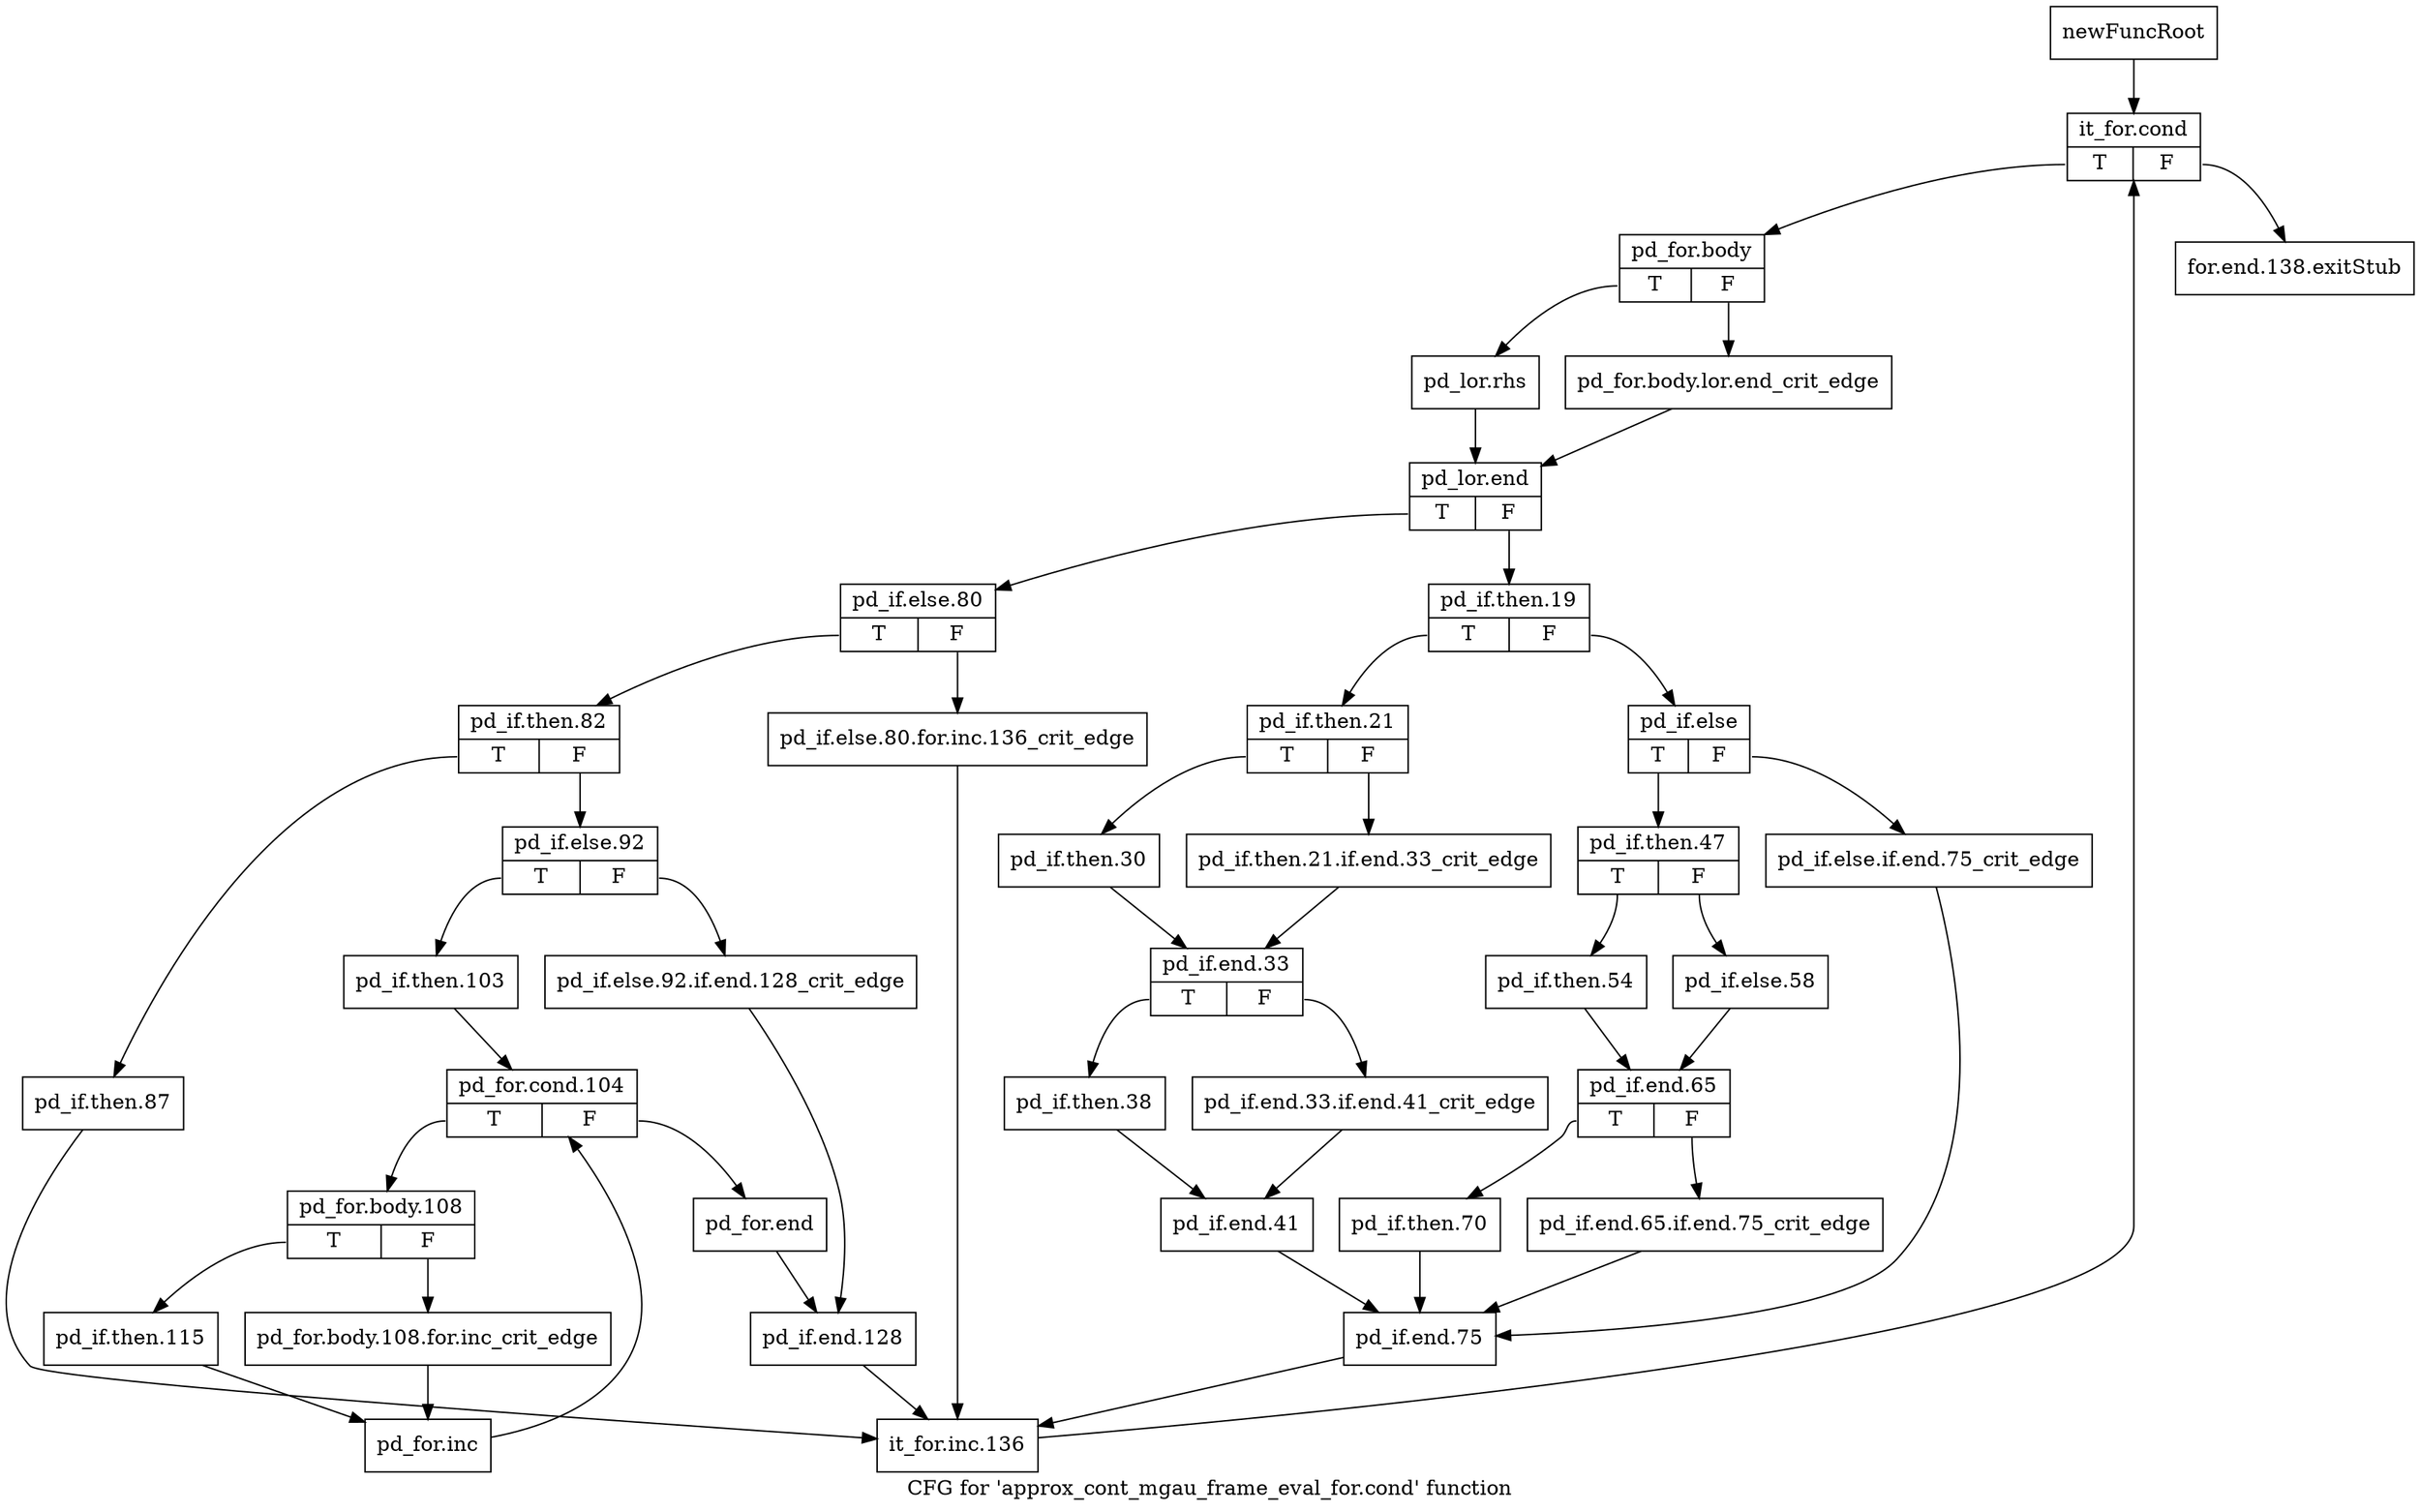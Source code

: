 digraph "CFG for 'approx_cont_mgau_frame_eval_for.cond' function" {
	label="CFG for 'approx_cont_mgau_frame_eval_for.cond' function";

	Node0x1120a20 [shape=record,label="{newFuncRoot}"];
	Node0x1120a20 -> Node0x1120ac0;
	Node0x1120a70 [shape=record,label="{for.end.138.exitStub}"];
	Node0x1120ac0 [shape=record,label="{it_for.cond|{<s0>T|<s1>F}}"];
	Node0x1120ac0:s0 -> Node0x1120b10;
	Node0x1120ac0:s1 -> Node0x1120a70;
	Node0x1120b10 [shape=record,label="{pd_for.body|{<s0>T|<s1>F}}"];
	Node0x1120b10:s0 -> Node0x1120bb0;
	Node0x1120b10:s1 -> Node0x1120b60;
	Node0x1120b60 [shape=record,label="{pd_for.body.lor.end_crit_edge}"];
	Node0x1120b60 -> Node0x1120c00;
	Node0x1120bb0 [shape=record,label="{pd_lor.rhs}"];
	Node0x1120bb0 -> Node0x1120c00;
	Node0x1120c00 [shape=record,label="{pd_lor.end|{<s0>T|<s1>F}}"];
	Node0x1120c00:s0 -> Node0x11211a0;
	Node0x1120c00:s1 -> Node0x1120c50;
	Node0x1120c50 [shape=record,label="{pd_if.then.19|{<s0>T|<s1>F}}"];
	Node0x1120c50:s0 -> Node0x1120f20;
	Node0x1120c50:s1 -> Node0x1120ca0;
	Node0x1120ca0 [shape=record,label="{pd_if.else|{<s0>T|<s1>F}}"];
	Node0x1120ca0:s0 -> Node0x1120d40;
	Node0x1120ca0:s1 -> Node0x1120cf0;
	Node0x1120cf0 [shape=record,label="{pd_if.else.if.end.75_crit_edge}"];
	Node0x1120cf0 -> Node0x1121150;
	Node0x1120d40 [shape=record,label="{pd_if.then.47|{<s0>T|<s1>F}}"];
	Node0x1120d40:s0 -> Node0x1120de0;
	Node0x1120d40:s1 -> Node0x1120d90;
	Node0x1120d90 [shape=record,label="{pd_if.else.58}"];
	Node0x1120d90 -> Node0x1120e30;
	Node0x1120de0 [shape=record,label="{pd_if.then.54}"];
	Node0x1120de0 -> Node0x1120e30;
	Node0x1120e30 [shape=record,label="{pd_if.end.65|{<s0>T|<s1>F}}"];
	Node0x1120e30:s0 -> Node0x1120ed0;
	Node0x1120e30:s1 -> Node0x1120e80;
	Node0x1120e80 [shape=record,label="{pd_if.end.65.if.end.75_crit_edge}"];
	Node0x1120e80 -> Node0x1121150;
	Node0x1120ed0 [shape=record,label="{pd_if.then.70}"];
	Node0x1120ed0 -> Node0x1121150;
	Node0x1120f20 [shape=record,label="{pd_if.then.21|{<s0>T|<s1>F}}"];
	Node0x1120f20:s0 -> Node0x1120fc0;
	Node0x1120f20:s1 -> Node0x1120f70;
	Node0x1120f70 [shape=record,label="{pd_if.then.21.if.end.33_crit_edge}"];
	Node0x1120f70 -> Node0x1121010;
	Node0x1120fc0 [shape=record,label="{pd_if.then.30}"];
	Node0x1120fc0 -> Node0x1121010;
	Node0x1121010 [shape=record,label="{pd_if.end.33|{<s0>T|<s1>F}}"];
	Node0x1121010:s0 -> Node0x11210b0;
	Node0x1121010:s1 -> Node0x1121060;
	Node0x1121060 [shape=record,label="{pd_if.end.33.if.end.41_crit_edge}"];
	Node0x1121060 -> Node0x1121100;
	Node0x11210b0 [shape=record,label="{pd_if.then.38}"];
	Node0x11210b0 -> Node0x1121100;
	Node0x1121100 [shape=record,label="{pd_if.end.41}"];
	Node0x1121100 -> Node0x1121150;
	Node0x1121150 [shape=record,label="{pd_if.end.75}"];
	Node0x1121150 -> Node0x1121600;
	Node0x11211a0 [shape=record,label="{pd_if.else.80|{<s0>T|<s1>F}}"];
	Node0x11211a0:s0 -> Node0x1121240;
	Node0x11211a0:s1 -> Node0x11211f0;
	Node0x11211f0 [shape=record,label="{pd_if.else.80.for.inc.136_crit_edge}"];
	Node0x11211f0 -> Node0x1121600;
	Node0x1121240 [shape=record,label="{pd_if.then.82|{<s0>T|<s1>F}}"];
	Node0x1121240:s0 -> Node0x11215b0;
	Node0x1121240:s1 -> Node0x1121290;
	Node0x1121290 [shape=record,label="{pd_if.else.92|{<s0>T|<s1>F}}"];
	Node0x1121290:s0 -> Node0x1121330;
	Node0x1121290:s1 -> Node0x11212e0;
	Node0x11212e0 [shape=record,label="{pd_if.else.92.if.end.128_crit_edge}"];
	Node0x11212e0 -> Node0x1121420;
	Node0x1121330 [shape=record,label="{pd_if.then.103}"];
	Node0x1121330 -> Node0x1121380;
	Node0x1121380 [shape=record,label="{pd_for.cond.104|{<s0>T|<s1>F}}"];
	Node0x1121380:s0 -> Node0x1121470;
	Node0x1121380:s1 -> Node0x11213d0;
	Node0x11213d0 [shape=record,label="{pd_for.end}"];
	Node0x11213d0 -> Node0x1121420;
	Node0x1121420 [shape=record,label="{pd_if.end.128}"];
	Node0x1121420 -> Node0x1121600;
	Node0x1121470 [shape=record,label="{pd_for.body.108|{<s0>T|<s1>F}}"];
	Node0x1121470:s0 -> Node0x1121510;
	Node0x1121470:s1 -> Node0x11214c0;
	Node0x11214c0 [shape=record,label="{pd_for.body.108.for.inc_crit_edge}"];
	Node0x11214c0 -> Node0x1121560;
	Node0x1121510 [shape=record,label="{pd_if.then.115}"];
	Node0x1121510 -> Node0x1121560;
	Node0x1121560 [shape=record,label="{pd_for.inc}"];
	Node0x1121560 -> Node0x1121380;
	Node0x11215b0 [shape=record,label="{pd_if.then.87}"];
	Node0x11215b0 -> Node0x1121600;
	Node0x1121600 [shape=record,label="{it_for.inc.136}"];
	Node0x1121600 -> Node0x1120ac0;
}
